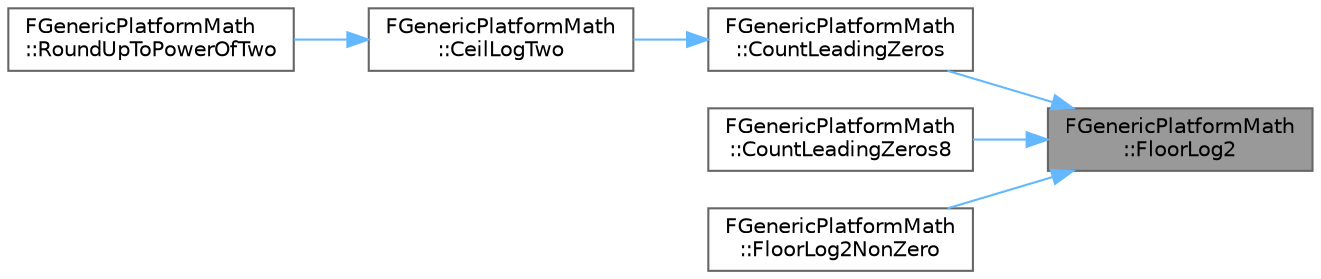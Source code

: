 digraph "FGenericPlatformMath::FloorLog2"
{
 // INTERACTIVE_SVG=YES
 // LATEX_PDF_SIZE
  bgcolor="transparent";
  edge [fontname=Helvetica,fontsize=10,labelfontname=Helvetica,labelfontsize=10];
  node [fontname=Helvetica,fontsize=10,shape=box,height=0.2,width=0.4];
  rankdir="RL";
  Node1 [id="Node000001",label="FGenericPlatformMath\l::FloorLog2",height=0.2,width=0.4,color="gray40", fillcolor="grey60", style="filled", fontcolor="black",tooltip="Computes the base 2 logarithm for an integer value."];
  Node1 -> Node2 [id="edge1_Node000001_Node000002",dir="back",color="steelblue1",style="solid",tooltip=" "];
  Node2 [id="Node000002",label="FGenericPlatformMath\l::CountLeadingZeros",height=0.2,width=0.4,color="grey40", fillcolor="white", style="filled",URL="$dd/d7b/structFGenericPlatformMath.html#a869d4826c804802ff78f08396a135dbd",tooltip="Counts the number of leading zeros in the bit representation of the 32-bit value."];
  Node2 -> Node3 [id="edge2_Node000002_Node000003",dir="back",color="steelblue1",style="solid",tooltip=" "];
  Node3 [id="Node000003",label="FGenericPlatformMath\l::CeilLogTwo",height=0.2,width=0.4,color="grey40", fillcolor="white", style="filled",URL="$dd/d7b/structFGenericPlatformMath.html#a27b9f1ac639b480ca13c33d07d766e35",tooltip="Returns smallest N such that (1<<N)>=Arg."];
  Node3 -> Node4 [id="edge3_Node000003_Node000004",dir="back",color="steelblue1",style="solid",tooltip=" "];
  Node4 [id="Node000004",label="FGenericPlatformMath\l::RoundUpToPowerOfTwo",height=0.2,width=0.4,color="grey40", fillcolor="white", style="filled",URL="$dd/d7b/structFGenericPlatformMath.html#a3f9b37e51bcae284742f23d7fd65a64e",tooltip=" "];
  Node1 -> Node5 [id="edge4_Node000001_Node000005",dir="back",color="steelblue1",style="solid",tooltip=" "];
  Node5 [id="Node000005",label="FGenericPlatformMath\l::CountLeadingZeros8",height=0.2,width=0.4,color="grey40", fillcolor="white", style="filled",URL="$dd/d7b/structFGenericPlatformMath.html#ac087fa3cca601069ffa88cad77d201b7",tooltip="Counts the number of leading zeros in the bit representation of the 8-bit value."];
  Node1 -> Node6 [id="edge5_Node000001_Node000006",dir="back",color="steelblue1",style="solid",tooltip=" "];
  Node6 [id="Node000006",label="FGenericPlatformMath\l::FloorLog2NonZero",height=0.2,width=0.4,color="grey40", fillcolor="white", style="filled",URL="$dd/d7b/structFGenericPlatformMath.html#a9661d0fc43b772640c046a7f12d7d0f8",tooltip="FloorLog2 but the caller guarantees that Value is not 0."];
}
